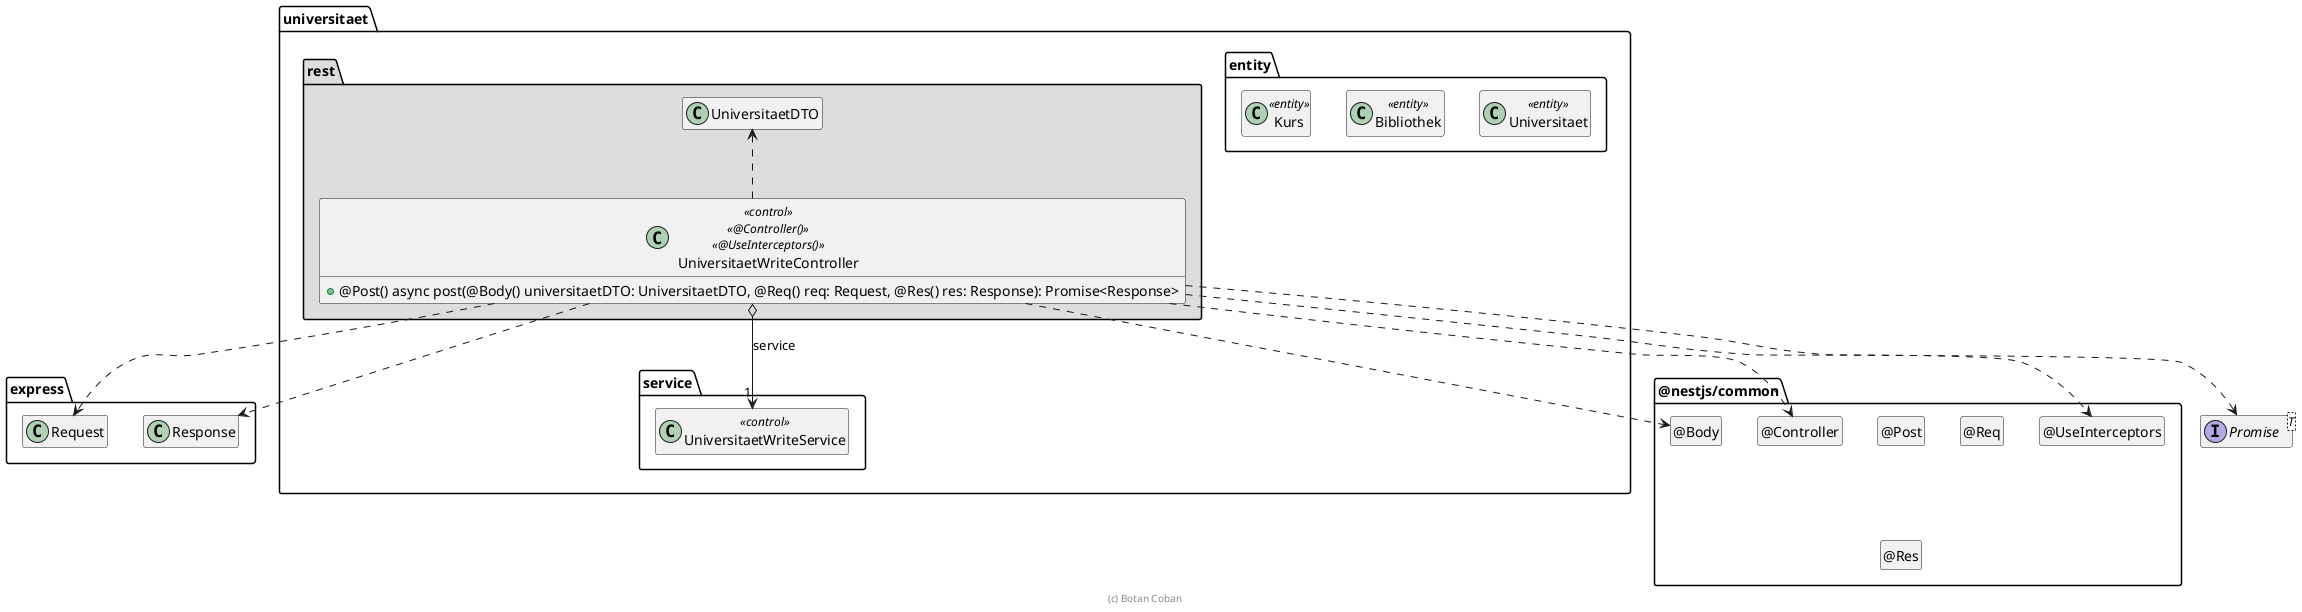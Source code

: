 ' Copyright (C) 2019 - present Juergen Zimmermann, Hochschule Karlsruhe
' Copyright (C) 2019 - present Botan Coban
'
' This program is free software: you can redistribute it and/or modify
' it under the terms of the GNU General Public License as published by
' the Free Software Foundation, either version 3 of the License, or
' (at your option) any later version.
'
' This program is distributed in the hope that it will be useful,
' but WITHOUT ANY WARRANTY; without even the implied warranty of
' MERCHANTABILITY or FITNESS FOR A PARTICULAR PURPOSE.  See the
' GNU General Public License for more details.
'
' You should have received a copy of the GNU General Public License
' along with this program.  If not, see <https://www.gnu.org/licenses/>.

' Preview durch <Alt>d

@startuml Controller-Klasse

interface Promise<T>

package @nestjs/common {
  class "@Controller" as Controller
  hide Controller circle

  class "@Post" as Post
  hide Post circle

  class "@Req" as Req
  hide Req circle

  class "@Res" as Res
  hide Res circle

  class "@Body" as Body
  hide Body circle

  class "@UseInterceptors" as UseInterceptors
  hide UseInterceptors circle
}

package express {
  class Request
  class Response

  Response .right[hidden].> Controller
}

package universitaet {
  package entity #FFFFFF {
    class Universitaet <<entity>>
    class Bibliothek <<entity>>
    class Kurs <<entity>>

    Universitaet .[hidden].> Promise
    Universitaet .[hidden].> Request
  }

  package service {
    class UniversitaetWriteService << control >>
  }

  package rest #DDDDDD {
    class UniversitaetWriteController << control >> << @Controller() >> << @UseInterceptors() >> {
      + @Post() async post(@Body() universitaetDTO: UniversitaetDTO, @Req() req: Request, @Res() res: Response): Promise<Response>
    }

    UniversitaetWriteController o--> "1" UniversitaetWriteService : service

    UniversitaetWriteController ..> Controller
    UniversitaetWriteController ..> Request
    UniversitaetWriteController ..> Response
    UniversitaetWriteController ..> Body
    UniversitaetWriteController ..> UseInterceptors
    UniversitaetWriteController ..> Promise
    UniversitaetWriteController .up.> UniversitaetDTO
  }
}

hide empty members

footer (c) Botan Coban

@enduml

